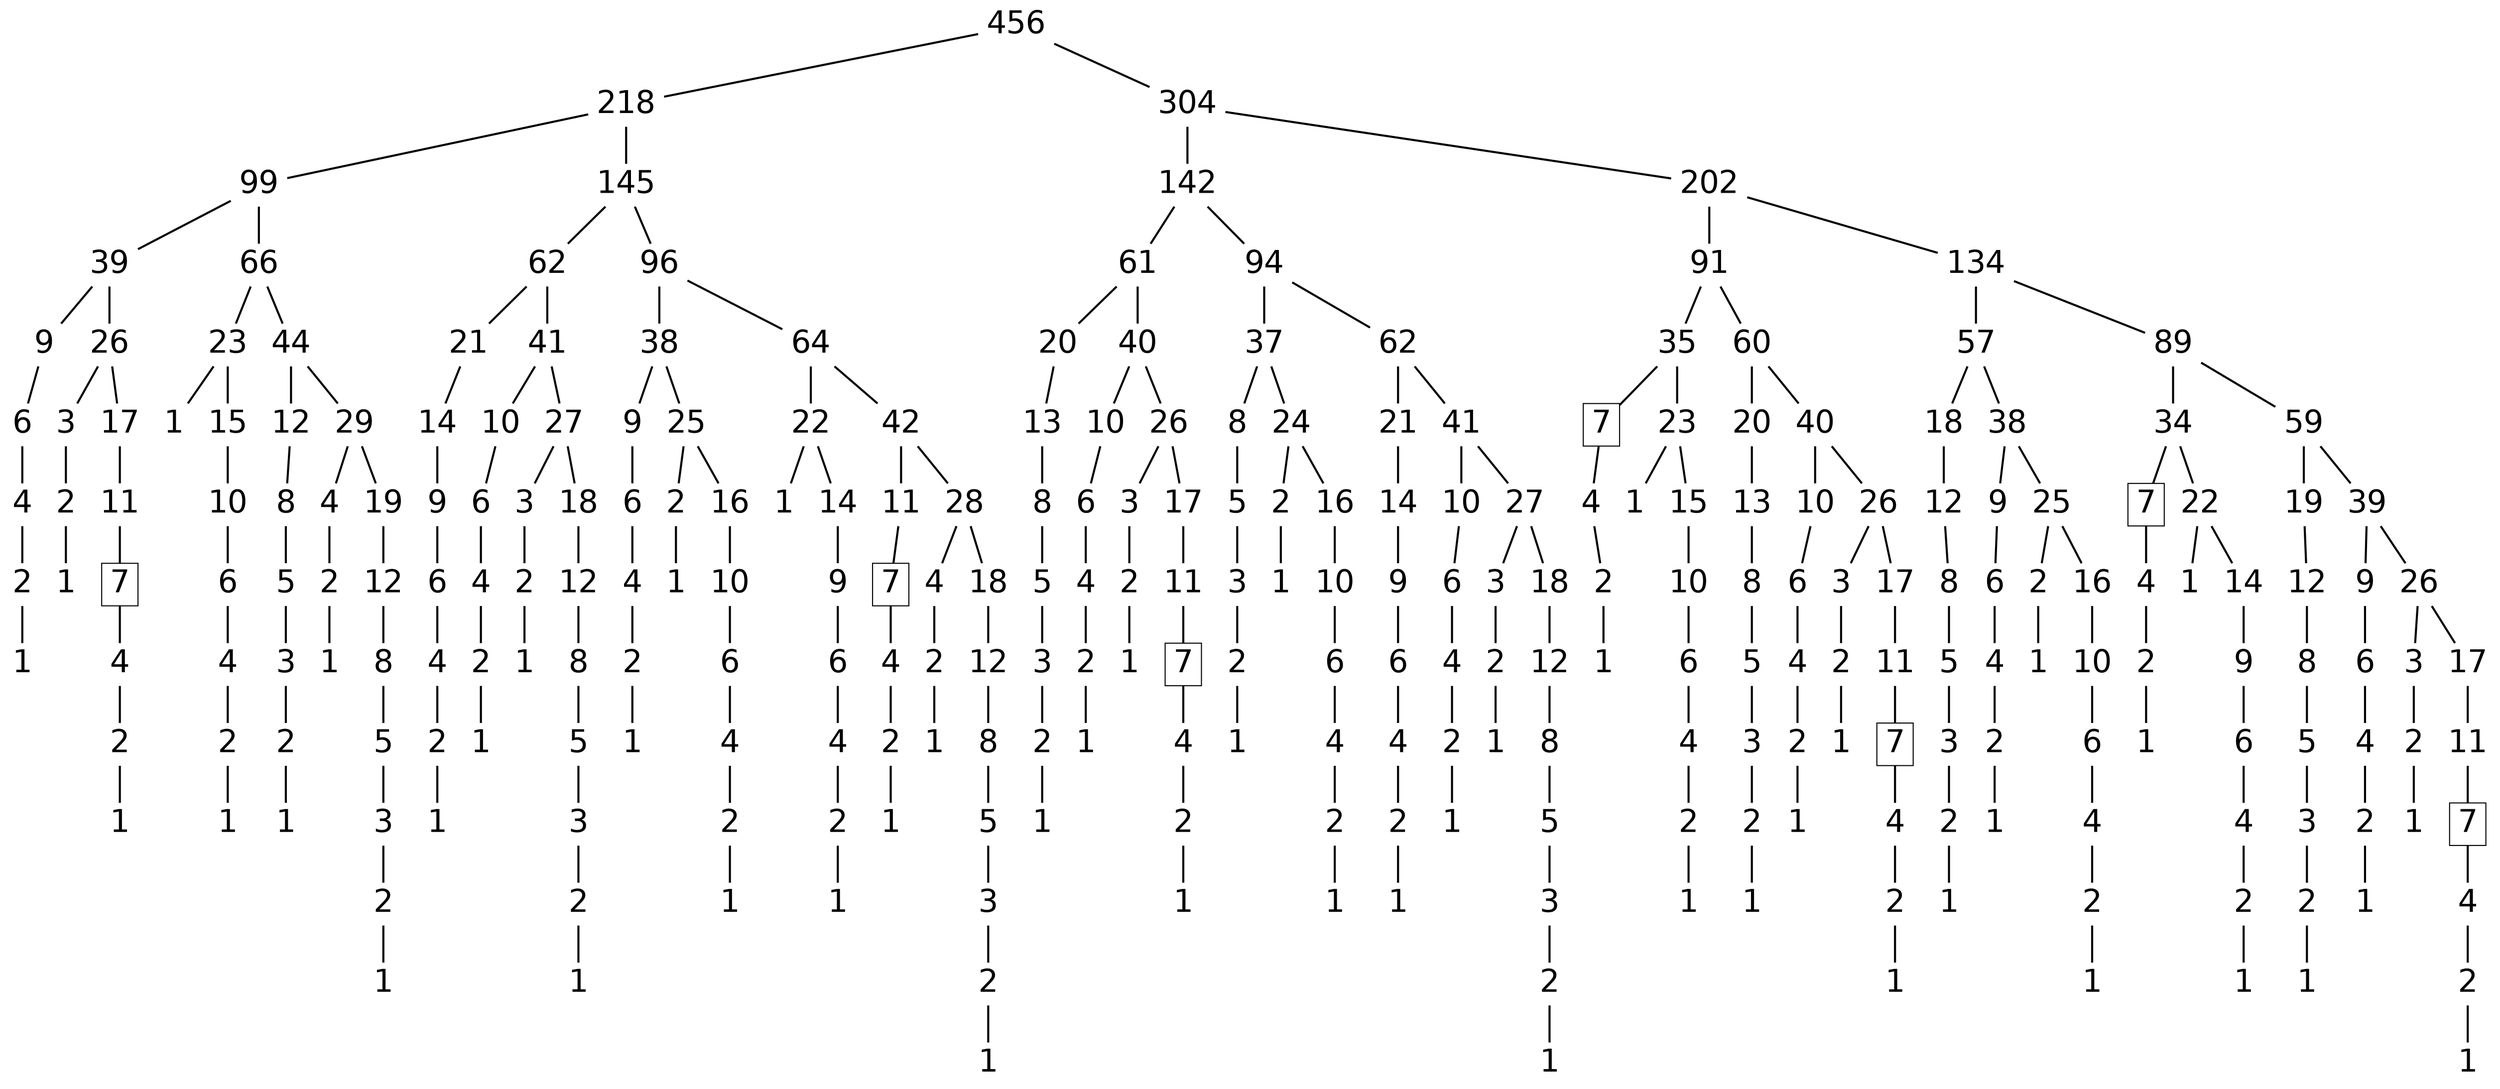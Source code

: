 digraph graph_name {
 graph[nodesep = 0.1];
 edge[dir=none, style=bold];
 node[ fontname = "Helvetica", shape = plaintext, width = 0.25, height = 0.25, fontsize=30];
hr[label="456" ];
hr->hs
hs[label="218" ];
hs->ht
ht[label="99" ];
ht->hu
hu[label="39" ];
hu->hv
hv[label="9" ];
hv->hw
hw[label="6" ];
hw->hx
hx[label="4" ];
hx->hy
hy[label="2" ];
hy->hz
hz[label="1" ];
hu->ia
ia[label="26" ];
ia->ib
ib[label="3" ];
ib->ic
ic[label="2" ];
ic->id
id[label="1" ];
ia->ie
ie[label="17" ];
ie->if
if[label="11" ];
if->ig
ig[label="7" ;shape=box];
ig->ih
ih[label="4" ];
ih->ii
ii[label="2" ];
ii->ij
ij[label="1" ];
ht->ik
ik[label="66" ];
ik->il
il[label="23" ];
il->im
im[label="1" ];
il->in
in[label="15" ];
in->io
io[label="10" ];
io->ip
ip[label="6" ];
ip->iq
iq[label="4" ];
iq->ir
ir[label="2" ];
ir->is
is[label="1" ];
ik->it
it[label="44" ];
it->iu
iu[label="12" ];
iu->iv
iv[label="8" ];
iv->iw
iw[label="5" ];
iw->ix
ix[label="3" ];
ix->iy
iy[label="2" ];
iy->iz
iz[label="1" ];
it->ja
ja[label="29" ];
ja->jb
jb[label="4" ];
jb->jc
jc[label="2" ];
jc->jd
jd[label="1" ];
ja->je
je[label="19" ];
je->jf
jf[label="12" ];
jf->jg
jg[label="8" ];
jg->jh
jh[label="5" ];
jh->ji
ji[label="3" ];
ji->jj
jj[label="2" ];
jj->jk
jk[label="1" ];
hs->jl
jl[label="145" ];
jl->jm
jm[label="62" ];
jm->jn
jn[label="21" ];
jn->jo
jo[label="14" ];
jo->jp
jp[label="9" ];
jp->jq
jq[label="6" ];
jq->jr
jr[label="4" ];
jr->js
js[label="2" ];
js->jt
jt[label="1" ];
jm->ju
ju[label="41" ];
ju->jv
jv[label="10" ];
jv->jw
jw[label="6" ];
jw->jx
jx[label="4" ];
jx->jy
jy[label="2" ];
jy->jz
jz[label="1" ];
ju->ka
ka[label="27" ];
ka->kb
kb[label="3" ];
kb->kc
kc[label="2" ];
kc->kd
kd[label="1" ];
ka->ke
ke[label="18" ];
ke->kf
kf[label="12" ];
kf->kg
kg[label="8" ];
kg->kh
kh[label="5" ];
kh->ki
ki[label="3" ];
ki->kj
kj[label="2" ];
kj->kk
kk[label="1" ];
jl->kl
kl[label="96" ];
kl->km
km[label="38" ];
km->kn
kn[label="9" ];
kn->ko
ko[label="6" ];
ko->kp
kp[label="4" ];
kp->kq
kq[label="2" ];
kq->kr
kr[label="1" ];
km->ks
ks[label="25" ];
ks->kt
kt[label="2" ];
kt->ku
ku[label="1" ];
ks->kv
kv[label="16" ];
kv->kw
kw[label="10" ];
kw->kx
kx[label="6" ];
kx->ky
ky[label="4" ];
ky->kz
kz[label="2" ];
kz->la
la[label="1" ];
kl->lb
lb[label="64" ];
lb->lc
lc[label="22" ];
lc->ld
ld[label="1" ];
lc->le
le[label="14" ];
le->lf
lf[label="9" ];
lf->lg
lg[label="6" ];
lg->lh
lh[label="4" ];
lh->li
li[label="2" ];
li->lj
lj[label="1" ];
lb->lk
lk[label="42" ];
lk->ll
ll[label="11" ];
ll->lm
lm[label="7" ;shape=box];
lm->ln
ln[label="4" ];
ln->lo
lo[label="2" ];
lo->lp
lp[label="1" ];
lk->lq
lq[label="28" ];
lq->lr
lr[label="4" ];
lr->ls
ls[label="2" ];
ls->lt
lt[label="1" ];
lq->lu
lu[label="18" ];
lu->lv
lv[label="12" ];
lv->lw
lw[label="8" ];
lw->lx
lx[label="5" ];
lx->ly
ly[label="3" ];
ly->lz
lz[label="2" ];
lz->ma
ma[label="1" ];
hr->mb
mb[label="304" ];
mb->mc
mc[label="142" ];
mc->md
md[label="61" ];
md->me
me[label="20" ];
me->mf
mf[label="13" ];
mf->mg
mg[label="8" ];
mg->mh
mh[label="5" ];
mh->mi
mi[label="3" ];
mi->mj
mj[label="2" ];
mj->mk
mk[label="1" ];
md->ml
ml[label="40" ];
ml->mm
mm[label="10" ];
mm->mn
mn[label="6" ];
mn->mo
mo[label="4" ];
mo->mp
mp[label="2" ];
mp->mq
mq[label="1" ];
ml->mr
mr[label="26" ];
mr->ms
ms[label="3" ];
ms->mt
mt[label="2" ];
mt->mu
mu[label="1" ];
mr->mv
mv[label="17" ];
mv->mw
mw[label="11" ];
mw->mx
mx[label="7" ;shape=box];
mx->my
my[label="4" ];
my->mz
mz[label="2" ];
mz->na
na[label="1" ];
mc->nb
nb[label="94" ];
nb->nc
nc[label="37" ];
nc->nd
nd[label="8" ];
nd->ne
ne[label="5" ];
ne->nf
nf[label="3" ];
nf->ng
ng[label="2" ];
ng->nh
nh[label="1" ];
nc->ni
ni[label="24" ];
ni->nj
nj[label="2" ];
nj->nk
nk[label="1" ];
ni->nl
nl[label="16" ];
nl->nm
nm[label="10" ];
nm->nn
nn[label="6" ];
nn->no
no[label="4" ];
no->np
np[label="2" ];
np->nq
nq[label="1" ];
nb->nr
nr[label="62" ];
nr->ns
ns[label="21" ];
ns->nt
nt[label="14" ];
nt->nu
nu[label="9" ];
nu->nv
nv[label="6" ];
nv->nw
nw[label="4" ];
nw->nx
nx[label="2" ];
nx->ny
ny[label="1" ];
nr->nz
nz[label="41" ];
nz->oa
oa[label="10" ];
oa->ob
ob[label="6" ];
ob->oc
oc[label="4" ];
oc->od
od[label="2" ];
od->oe
oe[label="1" ];
nz->of
of[label="27" ];
of->og
og[label="3" ];
og->oh
oh[label="2" ];
oh->oi
oi[label="1" ];
of->oj
oj[label="18" ];
oj->ok
ok[label="12" ];
ok->ol
ol[label="8" ];
ol->om
om[label="5" ];
om->on
on[label="3" ];
on->oo
oo[label="2" ];
oo->op
op[label="1" ];
mb->oq
oq[label="202" ];
oq->or
or[label="91" ];
or->os
os[label="35" ];
os->ot
ot[label="7" ;shape=box];
ot->ou
ou[label="4" ];
ou->ov
ov[label="2" ];
ov->ow
ow[label="1" ];
os->ox
ox[label="23" ];
ox->oy
oy[label="1" ];
ox->oz
oz[label="15" ];
oz->pa
pa[label="10" ];
pa->pb
pb[label="6" ];
pb->pc
pc[label="4" ];
pc->pd
pd[label="2" ];
pd->pe
pe[label="1" ];
or->pf
pf[label="60" ];
pf->pg
pg[label="20" ];
pg->ph
ph[label="13" ];
ph->pi
pi[label="8" ];
pi->pj
pj[label="5" ];
pj->pk
pk[label="3" ];
pk->pl
pl[label="2" ];
pl->pm
pm[label="1" ];
pf->pn
pn[label="40" ];
pn->po
po[label="10" ];
po->pp
pp[label="6" ];
pp->pq
pq[label="4" ];
pq->pr
pr[label="2" ];
pr->ps
ps[label="1" ];
pn->pt
pt[label="26" ];
pt->pu
pu[label="3" ];
pu->pv
pv[label="2" ];
pv->pw
pw[label="1" ];
pt->px
px[label="17" ];
px->py
py[label="11" ];
py->pz
pz[label="7" ;shape=box];
pz->qa
qa[label="4" ];
qa->qb
qb[label="2" ];
qb->qc
qc[label="1" ];
oq->qd
qd[label="134" ];
qd->qe
qe[label="57" ];
qe->qf
qf[label="18" ];
qf->qg
qg[label="12" ];
qg->qh
qh[label="8" ];
qh->qi
qi[label="5" ];
qi->qj
qj[label="3" ];
qj->qk
qk[label="2" ];
qk->ql
ql[label="1" ];
qe->qm
qm[label="38" ];
qm->qn
qn[label="9" ];
qn->qo
qo[label="6" ];
qo->qp
qp[label="4" ];
qp->qq
qq[label="2" ];
qq->qr
qr[label="1" ];
qm->qs
qs[label="25" ];
qs->qt
qt[label="2" ];
qt->qu
qu[label="1" ];
qs->qv
qv[label="16" ];
qv->qw
qw[label="10" ];
qw->qx
qx[label="6" ];
qx->qy
qy[label="4" ];
qy->qz
qz[label="2" ];
qz->ra
ra[label="1" ];
qd->rb
rb[label="89" ];
rb->rc
rc[label="34" ];
rc->rd
rd[label="7" ;shape=box];
rd->re
re[label="4" ];
re->rf
rf[label="2" ];
rf->rg
rg[label="1" ];
rc->rh
rh[label="22" ];
rh->ri
ri[label="1" ];
rh->rj
rj[label="14" ];
rj->rk
rk[label="9" ];
rk->rl
rl[label="6" ];
rl->rm
rm[label="4" ];
rm->rn
rn[label="2" ];
rn->ro
ro[label="1" ];
rb->rp
rp[label="59" ];
rp->rq
rq[label="19" ];
rq->rr
rr[label="12" ];
rr->rs
rs[label="8" ];
rs->rt
rt[label="5" ];
rt->ru
ru[label="3" ];
ru->rv
rv[label="2" ];
rv->rw
rw[label="1" ];
rp->rx
rx[label="39" ];
rx->ry
ry[label="9" ];
ry->rz
rz[label="6" ];
rz->sa
sa[label="4" ];
sa->sb
sb[label="2" ];
sb->sc
sc[label="1" ];
rx->sd
sd[label="26" ];
sd->se
se[label="3" ];
se->sf
sf[label="2" ];
sf->sg
sg[label="1" ];
sd->sh
sh[label="17" ];
sh->si
si[label="11" ];
si->sj
sj[label="7" ;shape=box];
sj->sk
sk[label="4" ];
sk->sl
sl[label="2" ];
sl->sm
sm[label="1" ];
}
